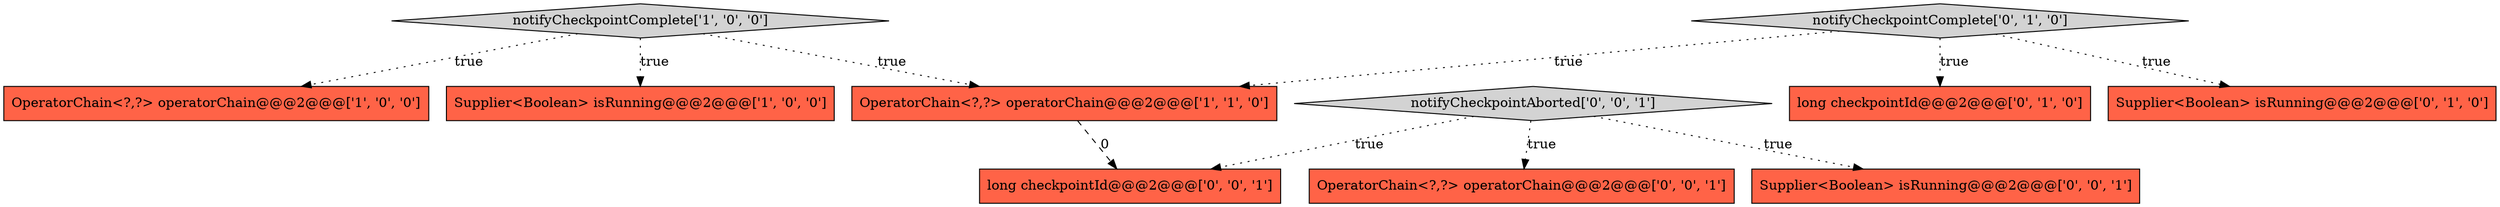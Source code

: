 digraph {
2 [style = filled, label = "OperatorChain<?,?> operatorChain@@@2@@@['1', '0', '0']", fillcolor = tomato, shape = box image = "AAA0AAABBB1BBB"];
4 [style = filled, label = "long checkpointId@@@2@@@['0', '1', '0']", fillcolor = tomato, shape = box image = "AAA0AAABBB2BBB"];
9 [style = filled, label = "long checkpointId@@@2@@@['0', '0', '1']", fillcolor = tomato, shape = box image = "AAA0AAABBB3BBB"];
10 [style = filled, label = "notifyCheckpointAborted['0', '0', '1']", fillcolor = lightgray, shape = diamond image = "AAA0AAABBB3BBB"];
8 [style = filled, label = "Supplier<Boolean> isRunning@@@2@@@['0', '0', '1']", fillcolor = tomato, shape = box image = "AAA0AAABBB3BBB"];
5 [style = filled, label = "Supplier<Boolean> isRunning@@@2@@@['0', '1', '0']", fillcolor = tomato, shape = box image = "AAA0AAABBB2BBB"];
3 [style = filled, label = "OperatorChain<?,?> operatorChain@@@2@@@['1', '1', '0']", fillcolor = tomato, shape = box image = "AAA0AAABBB1BBB"];
1 [style = filled, label = "notifyCheckpointComplete['1', '0', '0']", fillcolor = lightgray, shape = diamond image = "AAA0AAABBB1BBB"];
7 [style = filled, label = "OperatorChain<?,?> operatorChain@@@2@@@['0', '0', '1']", fillcolor = tomato, shape = box image = "AAA0AAABBB3BBB"];
6 [style = filled, label = "notifyCheckpointComplete['0', '1', '0']", fillcolor = lightgray, shape = diamond image = "AAA0AAABBB2BBB"];
0 [style = filled, label = "Supplier<Boolean> isRunning@@@2@@@['1', '0', '0']", fillcolor = tomato, shape = box image = "AAA0AAABBB1BBB"];
10->8 [style = dotted, label="true"];
1->0 [style = dotted, label="true"];
1->2 [style = dotted, label="true"];
6->3 [style = dotted, label="true"];
6->4 [style = dotted, label="true"];
10->9 [style = dotted, label="true"];
3->9 [style = dashed, label="0"];
10->7 [style = dotted, label="true"];
6->5 [style = dotted, label="true"];
1->3 [style = dotted, label="true"];
}
